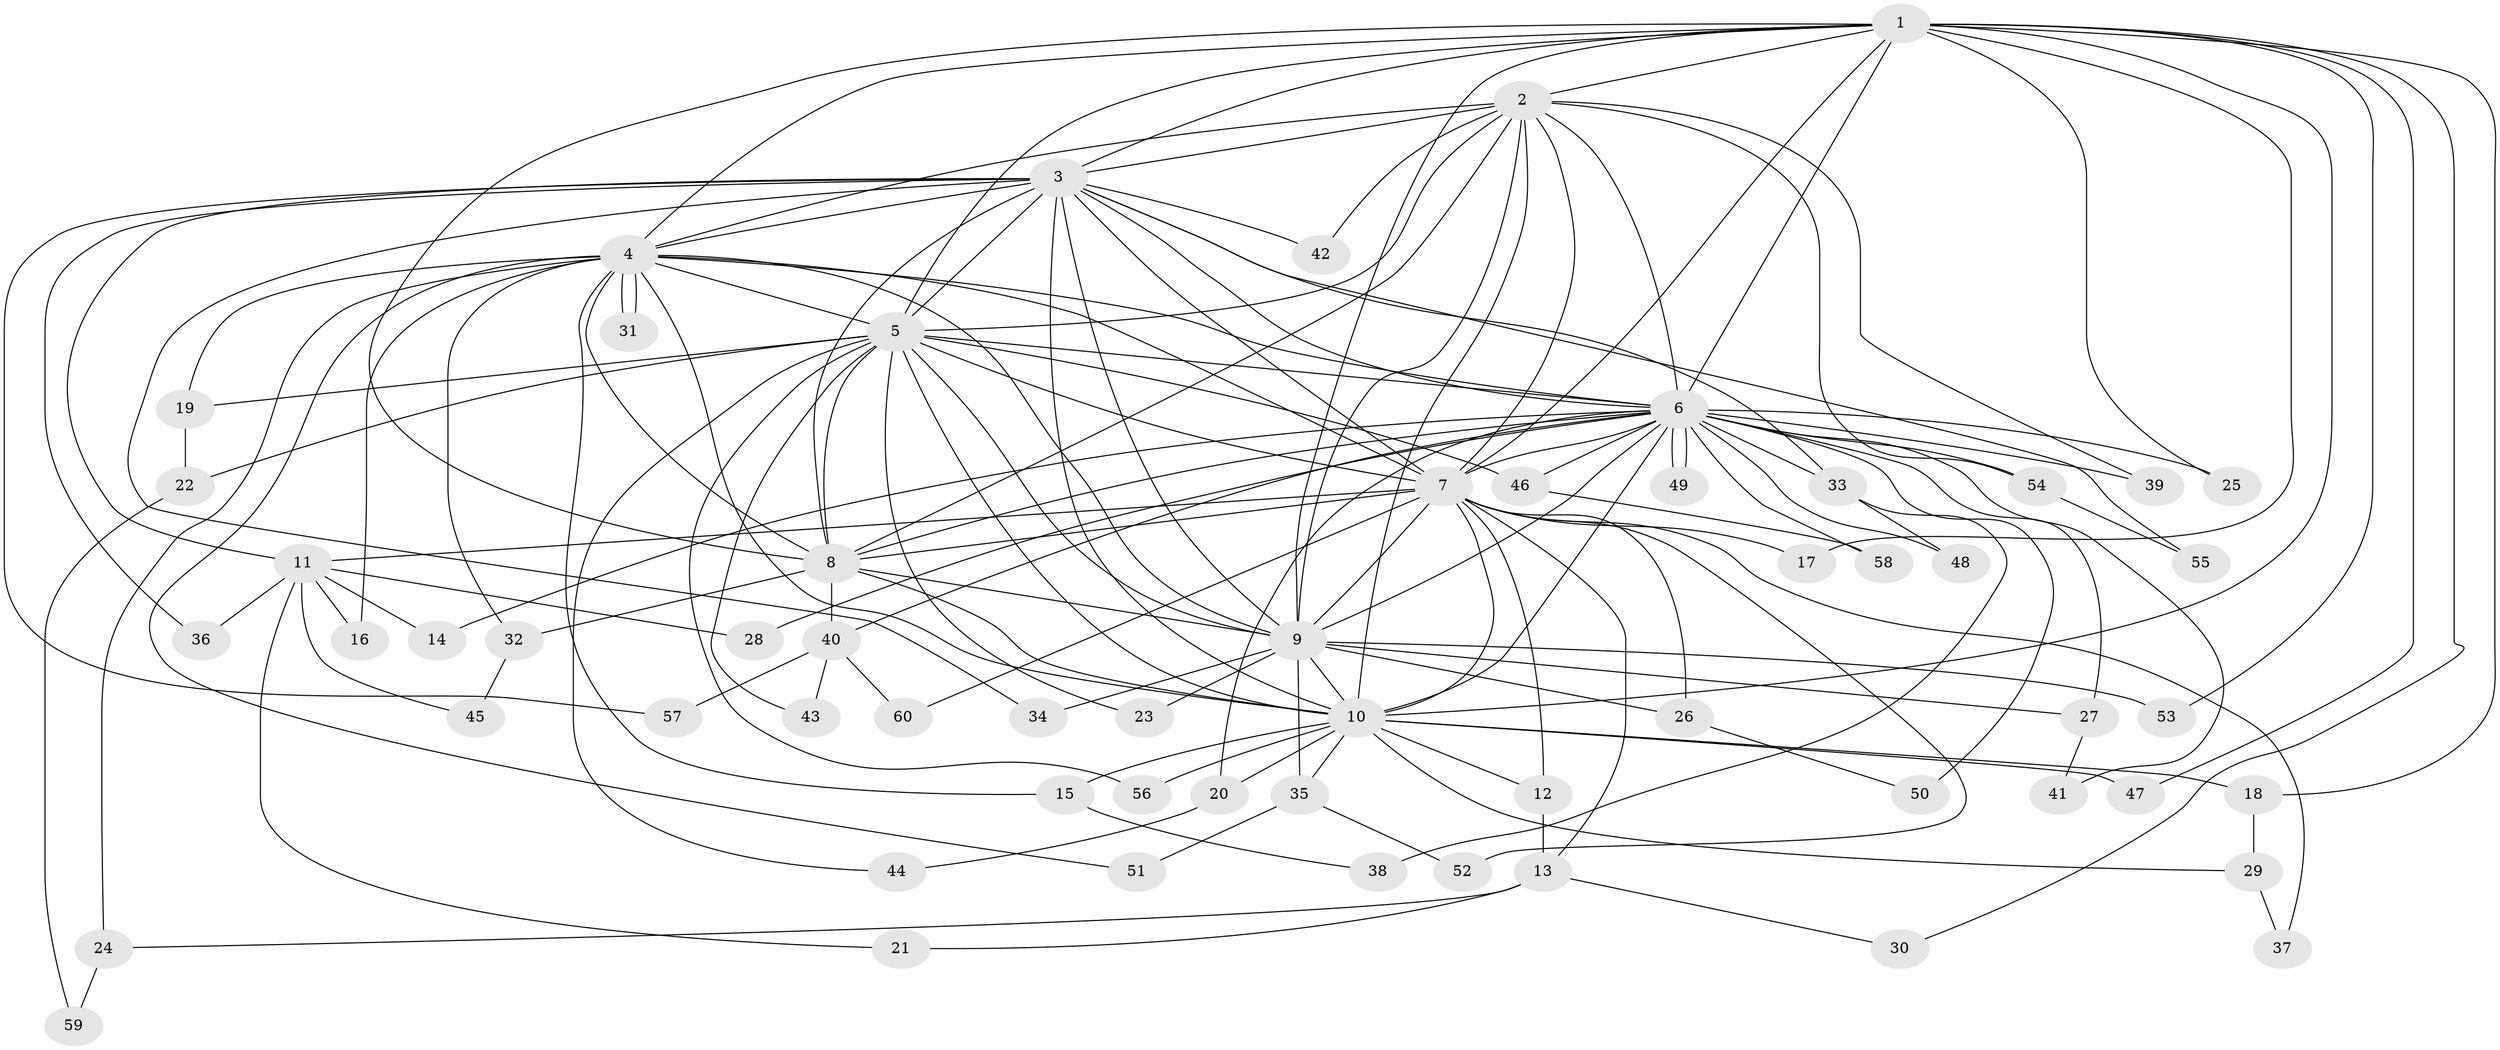 // coarse degree distribution, {20: 0.046511627906976744, 11: 0.023255813953488372, 15: 0.046511627906976744, 12: 0.046511627906976744, 17: 0.023255813953488372, 8: 0.023255813953488372, 2: 0.5581395348837209, 3: 0.20930232558139536, 5: 0.023255813953488372}
// Generated by graph-tools (version 1.1) at 2025/41/03/06/25 10:41:33]
// undirected, 60 vertices, 145 edges
graph export_dot {
graph [start="1"]
  node [color=gray90,style=filled];
  1;
  2;
  3;
  4;
  5;
  6;
  7;
  8;
  9;
  10;
  11;
  12;
  13;
  14;
  15;
  16;
  17;
  18;
  19;
  20;
  21;
  22;
  23;
  24;
  25;
  26;
  27;
  28;
  29;
  30;
  31;
  32;
  33;
  34;
  35;
  36;
  37;
  38;
  39;
  40;
  41;
  42;
  43;
  44;
  45;
  46;
  47;
  48;
  49;
  50;
  51;
  52;
  53;
  54;
  55;
  56;
  57;
  58;
  59;
  60;
  1 -- 2;
  1 -- 3;
  1 -- 4;
  1 -- 5;
  1 -- 6;
  1 -- 7;
  1 -- 8;
  1 -- 9;
  1 -- 10;
  1 -- 17;
  1 -- 18;
  1 -- 25;
  1 -- 30;
  1 -- 47;
  1 -- 53;
  2 -- 3;
  2 -- 4;
  2 -- 5;
  2 -- 6;
  2 -- 7;
  2 -- 8;
  2 -- 9;
  2 -- 10;
  2 -- 39;
  2 -- 42;
  2 -- 54;
  3 -- 4;
  3 -- 5;
  3 -- 6;
  3 -- 7;
  3 -- 8;
  3 -- 9;
  3 -- 10;
  3 -- 11;
  3 -- 33;
  3 -- 34;
  3 -- 36;
  3 -- 42;
  3 -- 55;
  3 -- 57;
  4 -- 5;
  4 -- 6;
  4 -- 7;
  4 -- 8;
  4 -- 9;
  4 -- 10;
  4 -- 15;
  4 -- 16;
  4 -- 19;
  4 -- 24;
  4 -- 31;
  4 -- 31;
  4 -- 32;
  4 -- 51;
  5 -- 6;
  5 -- 7;
  5 -- 8;
  5 -- 9;
  5 -- 10;
  5 -- 19;
  5 -- 22;
  5 -- 23;
  5 -- 43;
  5 -- 44;
  5 -- 46;
  5 -- 56;
  6 -- 7;
  6 -- 8;
  6 -- 9;
  6 -- 10;
  6 -- 14;
  6 -- 20;
  6 -- 25;
  6 -- 27;
  6 -- 28;
  6 -- 33;
  6 -- 39;
  6 -- 40;
  6 -- 41;
  6 -- 46;
  6 -- 48;
  6 -- 49;
  6 -- 49;
  6 -- 50;
  6 -- 54;
  6 -- 58;
  7 -- 8;
  7 -- 9;
  7 -- 10;
  7 -- 11;
  7 -- 12;
  7 -- 13;
  7 -- 17;
  7 -- 26;
  7 -- 37;
  7 -- 52;
  7 -- 60;
  8 -- 9;
  8 -- 10;
  8 -- 32;
  8 -- 40;
  9 -- 10;
  9 -- 23;
  9 -- 26;
  9 -- 27;
  9 -- 34;
  9 -- 35;
  9 -- 53;
  10 -- 12;
  10 -- 15;
  10 -- 18;
  10 -- 20;
  10 -- 29;
  10 -- 35;
  10 -- 47;
  10 -- 56;
  11 -- 14;
  11 -- 16;
  11 -- 21;
  11 -- 28;
  11 -- 36;
  11 -- 45;
  12 -- 13;
  13 -- 21;
  13 -- 24;
  13 -- 30;
  15 -- 38;
  18 -- 29;
  19 -- 22;
  20 -- 44;
  22 -- 59;
  24 -- 59;
  26 -- 50;
  27 -- 41;
  29 -- 37;
  32 -- 45;
  33 -- 38;
  33 -- 48;
  35 -- 51;
  35 -- 52;
  40 -- 43;
  40 -- 57;
  40 -- 60;
  46 -- 58;
  54 -- 55;
}

